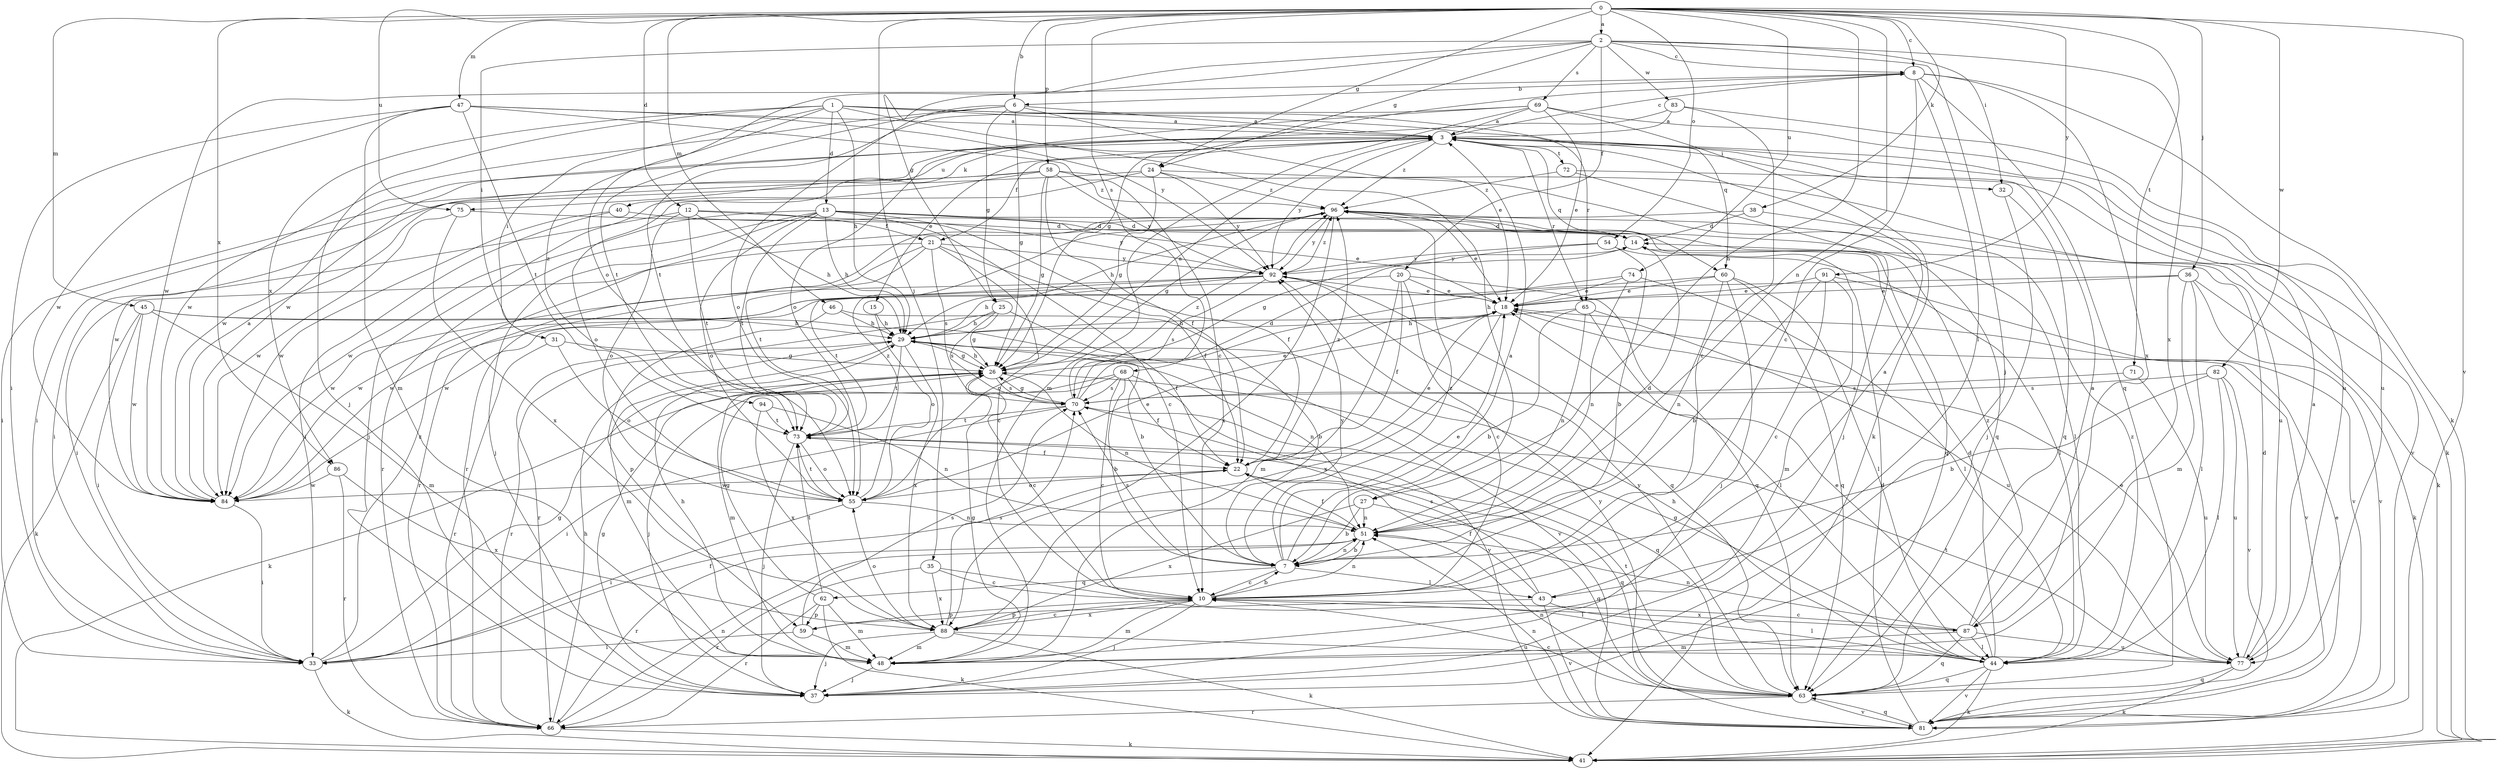 strict digraph  {
0;
1;
2;
3;
6;
7;
8;
10;
12;
13;
14;
15;
18;
20;
21;
22;
24;
25;
26;
27;
29;
31;
32;
33;
35;
36;
37;
38;
40;
41;
43;
44;
45;
46;
47;
48;
51;
54;
55;
58;
59;
60;
62;
63;
65;
66;
68;
69;
70;
71;
72;
73;
74;
75;
77;
81;
82;
83;
84;
86;
87;
88;
91;
92;
94;
96;
0 -> 2  [label=a];
0 -> 6  [label=b];
0 -> 8  [label=c];
0 -> 12  [label=d];
0 -> 24  [label=g];
0 -> 27  [label=h];
0 -> 35  [label=j];
0 -> 36  [label=j];
0 -> 38  [label=k];
0 -> 45  [label=m];
0 -> 46  [label=m];
0 -> 47  [label=m];
0 -> 51  [label=n];
0 -> 54  [label=o];
0 -> 58  [label=p];
0 -> 68  [label=s];
0 -> 71  [label=t];
0 -> 74  [label=u];
0 -> 75  [label=u];
0 -> 81  [label=v];
0 -> 82  [label=w];
0 -> 86  [label=x];
0 -> 91  [label=y];
1 -> 3  [label=a];
1 -> 13  [label=d];
1 -> 27  [label=h];
1 -> 29  [label=h];
1 -> 31  [label=i];
1 -> 37  [label=j];
1 -> 60  [label=q];
1 -> 65  [label=r];
1 -> 86  [label=x];
1 -> 94  [label=z];
2 -> 8  [label=c];
2 -> 20  [label=f];
2 -> 24  [label=g];
2 -> 25  [label=g];
2 -> 31  [label=i];
2 -> 32  [label=i];
2 -> 37  [label=j];
2 -> 55  [label=o];
2 -> 69  [label=s];
2 -> 83  [label=w];
2 -> 87  [label=x];
3 -> 8  [label=c];
3 -> 15  [label=e];
3 -> 21  [label=f];
3 -> 32  [label=i];
3 -> 40  [label=k];
3 -> 41  [label=k];
3 -> 60  [label=q];
3 -> 65  [label=r];
3 -> 72  [label=t];
3 -> 75  [label=u];
3 -> 84  [label=w];
3 -> 92  [label=y];
3 -> 96  [label=z];
6 -> 3  [label=a];
6 -> 18  [label=e];
6 -> 25  [label=g];
6 -> 26  [label=g];
6 -> 55  [label=o];
6 -> 73  [label=t];
6 -> 84  [label=w];
7 -> 3  [label=a];
7 -> 10  [label=c];
7 -> 18  [label=e];
7 -> 43  [label=l];
7 -> 51  [label=n];
7 -> 62  [label=q];
7 -> 70  [label=s];
7 -> 92  [label=y];
7 -> 96  [label=z];
8 -> 6  [label=b];
8 -> 10  [label=c];
8 -> 26  [label=g];
8 -> 41  [label=k];
8 -> 43  [label=l];
8 -> 63  [label=q];
8 -> 84  [label=w];
8 -> 87  [label=x];
10 -> 7  [label=b];
10 -> 37  [label=j];
10 -> 48  [label=m];
10 -> 51  [label=n];
10 -> 59  [label=p];
10 -> 87  [label=x];
10 -> 88  [label=x];
12 -> 21  [label=f];
12 -> 29  [label=h];
12 -> 33  [label=i];
12 -> 55  [label=o];
12 -> 73  [label=t];
12 -> 92  [label=y];
13 -> 10  [label=c];
13 -> 14  [label=d];
13 -> 18  [label=e];
13 -> 22  [label=f];
13 -> 29  [label=h];
13 -> 37  [label=j];
13 -> 55  [label=o];
13 -> 63  [label=q];
13 -> 66  [label=r];
13 -> 73  [label=t];
13 -> 84  [label=w];
14 -> 92  [label=y];
15 -> 29  [label=h];
15 -> 55  [label=o];
18 -> 29  [label=h];
18 -> 81  [label=v];
18 -> 88  [label=x];
20 -> 10  [label=c];
20 -> 18  [label=e];
20 -> 22  [label=f];
20 -> 48  [label=m];
20 -> 63  [label=q];
20 -> 84  [label=w];
21 -> 10  [label=c];
21 -> 22  [label=f];
21 -> 33  [label=i];
21 -> 66  [label=r];
21 -> 70  [label=s];
21 -> 73  [label=t];
21 -> 92  [label=y];
22 -> 18  [label=e];
22 -> 55  [label=o];
22 -> 63  [label=q];
22 -> 84  [label=w];
22 -> 96  [label=z];
24 -> 26  [label=g];
24 -> 33  [label=i];
24 -> 55  [label=o];
24 -> 63  [label=q];
24 -> 92  [label=y];
24 -> 96  [label=z];
25 -> 22  [label=f];
25 -> 26  [label=g];
25 -> 29  [label=h];
25 -> 66  [label=r];
25 -> 70  [label=s];
26 -> 3  [label=a];
26 -> 10  [label=c];
26 -> 29  [label=h];
26 -> 48  [label=m];
26 -> 51  [label=n];
26 -> 70  [label=s];
27 -> 7  [label=b];
27 -> 51  [label=n];
27 -> 63  [label=q];
27 -> 88  [label=x];
29 -> 26  [label=g];
29 -> 48  [label=m];
29 -> 51  [label=n];
29 -> 66  [label=r];
29 -> 73  [label=t];
29 -> 81  [label=v];
29 -> 88  [label=x];
31 -> 26  [label=g];
31 -> 55  [label=o];
31 -> 66  [label=r];
32 -> 37  [label=j];
32 -> 63  [label=q];
33 -> 22  [label=f];
33 -> 26  [label=g];
33 -> 41  [label=k];
33 -> 96  [label=z];
35 -> 10  [label=c];
35 -> 44  [label=l];
35 -> 66  [label=r];
35 -> 88  [label=x];
36 -> 18  [label=e];
36 -> 41  [label=k];
36 -> 44  [label=l];
36 -> 48  [label=m];
36 -> 81  [label=v];
36 -> 84  [label=w];
37 -> 26  [label=g];
38 -> 14  [label=d];
38 -> 41  [label=k];
38 -> 66  [label=r];
40 -> 14  [label=d];
40 -> 33  [label=i];
40 -> 84  [label=w];
43 -> 3  [label=a];
43 -> 22  [label=f];
43 -> 44  [label=l];
43 -> 59  [label=p];
43 -> 70  [label=s];
43 -> 81  [label=v];
44 -> 14  [label=d];
44 -> 18  [label=e];
44 -> 26  [label=g];
44 -> 29  [label=h];
44 -> 41  [label=k];
44 -> 63  [label=q];
44 -> 81  [label=v];
44 -> 96  [label=z];
45 -> 7  [label=b];
45 -> 29  [label=h];
45 -> 33  [label=i];
45 -> 41  [label=k];
45 -> 48  [label=m];
45 -> 84  [label=w];
46 -> 7  [label=b];
46 -> 29  [label=h];
46 -> 59  [label=p];
47 -> 3  [label=a];
47 -> 10  [label=c];
47 -> 33  [label=i];
47 -> 48  [label=m];
47 -> 73  [label=t];
47 -> 84  [label=w];
47 -> 92  [label=y];
48 -> 26  [label=g];
48 -> 29  [label=h];
48 -> 37  [label=j];
51 -> 7  [label=b];
51 -> 14  [label=d];
51 -> 22  [label=f];
51 -> 66  [label=r];
54 -> 7  [label=b];
54 -> 26  [label=g];
54 -> 44  [label=l];
54 -> 92  [label=y];
55 -> 18  [label=e];
55 -> 33  [label=i];
55 -> 51  [label=n];
55 -> 73  [label=t];
55 -> 96  [label=z];
58 -> 22  [label=f];
58 -> 26  [label=g];
58 -> 33  [label=i];
58 -> 37  [label=j];
58 -> 77  [label=u];
58 -> 84  [label=w];
58 -> 92  [label=y];
58 -> 96  [label=z];
59 -> 33  [label=i];
59 -> 48  [label=m];
59 -> 70  [label=s];
60 -> 18  [label=e];
60 -> 37  [label=j];
60 -> 44  [label=l];
60 -> 51  [label=n];
60 -> 63  [label=q];
60 -> 84  [label=w];
62 -> 26  [label=g];
62 -> 41  [label=k];
62 -> 48  [label=m];
62 -> 59  [label=p];
62 -> 66  [label=r];
62 -> 73  [label=t];
63 -> 10  [label=c];
63 -> 51  [label=n];
63 -> 66  [label=r];
63 -> 73  [label=t];
63 -> 81  [label=v];
63 -> 92  [label=y];
65 -> 7  [label=b];
65 -> 29  [label=h];
65 -> 44  [label=l];
65 -> 51  [label=n];
65 -> 77  [label=u];
66 -> 29  [label=h];
66 -> 41  [label=k];
66 -> 51  [label=n];
68 -> 7  [label=b];
68 -> 10  [label=c];
68 -> 22  [label=f];
68 -> 37  [label=j];
68 -> 41  [label=k];
68 -> 70  [label=s];
68 -> 81  [label=v];
69 -> 3  [label=a];
69 -> 18  [label=e];
69 -> 41  [label=k];
69 -> 48  [label=m];
69 -> 55  [label=o];
69 -> 73  [label=t];
69 -> 77  [label=u];
70 -> 14  [label=d];
70 -> 18  [label=e];
70 -> 26  [label=g];
70 -> 33  [label=i];
70 -> 63  [label=q];
70 -> 73  [label=t];
70 -> 96  [label=z];
71 -> 70  [label=s];
71 -> 77  [label=u];
72 -> 37  [label=j];
72 -> 81  [label=v];
72 -> 96  [label=z];
73 -> 22  [label=f];
73 -> 37  [label=j];
73 -> 55  [label=o];
74 -> 18  [label=e];
74 -> 44  [label=l];
74 -> 51  [label=n];
74 -> 55  [label=o];
75 -> 14  [label=d];
75 -> 84  [label=w];
75 -> 88  [label=x];
77 -> 3  [label=a];
77 -> 14  [label=d];
77 -> 18  [label=e];
77 -> 41  [label=k];
77 -> 63  [label=q];
77 -> 73  [label=t];
81 -> 14  [label=d];
81 -> 18  [label=e];
81 -> 51  [label=n];
81 -> 63  [label=q];
81 -> 92  [label=y];
82 -> 7  [label=b];
82 -> 44  [label=l];
82 -> 70  [label=s];
82 -> 77  [label=u];
82 -> 81  [label=v];
83 -> 3  [label=a];
83 -> 10  [label=c];
83 -> 77  [label=u];
83 -> 84  [label=w];
84 -> 3  [label=a];
84 -> 33  [label=i];
86 -> 66  [label=r];
86 -> 84  [label=w];
86 -> 88  [label=x];
87 -> 3  [label=a];
87 -> 10  [label=c];
87 -> 44  [label=l];
87 -> 48  [label=m];
87 -> 51  [label=n];
87 -> 63  [label=q];
87 -> 77  [label=u];
87 -> 96  [label=z];
88 -> 10  [label=c];
88 -> 37  [label=j];
88 -> 41  [label=k];
88 -> 48  [label=m];
88 -> 55  [label=o];
88 -> 70  [label=s];
88 -> 77  [label=u];
91 -> 7  [label=b];
91 -> 10  [label=c];
91 -> 18  [label=e];
91 -> 48  [label=m];
91 -> 81  [label=v];
92 -> 18  [label=e];
92 -> 29  [label=h];
92 -> 63  [label=q];
92 -> 70  [label=s];
92 -> 73  [label=t];
92 -> 84  [label=w];
92 -> 96  [label=z];
94 -> 51  [label=n];
94 -> 73  [label=t];
94 -> 88  [label=x];
96 -> 14  [label=d];
96 -> 18  [label=e];
96 -> 26  [label=g];
96 -> 29  [label=h];
96 -> 44  [label=l];
96 -> 88  [label=x];
96 -> 92  [label=y];
}
